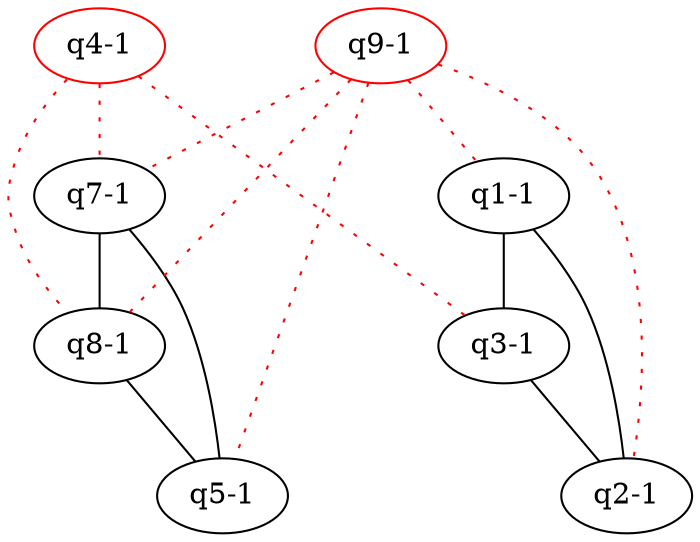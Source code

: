 graph keygraph {
graph [size="10,10", overlap="scale"]
"q1-1" [color="black"]
"q2-1" [color="black"]
"q5-1" [color="black"]
"q3-1" [color="black"]
"q7-1" [color="black"]
"q8-1" [color="black"]
"q4-1" [color="red"]
"q9-1" [color="red"]
"q1-1"--"q3-1"
"q1-1"--"q2-1"
"q3-1"--"q2-1"
"q7-1"--"q5-1"
"q7-1"--"q8-1"
"q8-1"--"q5-1"
"q4-1"--"q3-1" [color="red", style="dotted"]
"q4-1"--"q7-1" [color="red", style="dotted"]
"q4-1"--"q8-1" [color="red", style="dotted"]
"q9-1"--"q1-1" [color="red", style="dotted"]
"q9-1"--"q2-1" [color="red", style="dotted"]
"q9-1"--"q5-1" [color="red", style="dotted"]
"q9-1"--"q7-1" [color="red", style="dotted"]
"q9-1"--"q8-1" [color="red", style="dotted"]
}